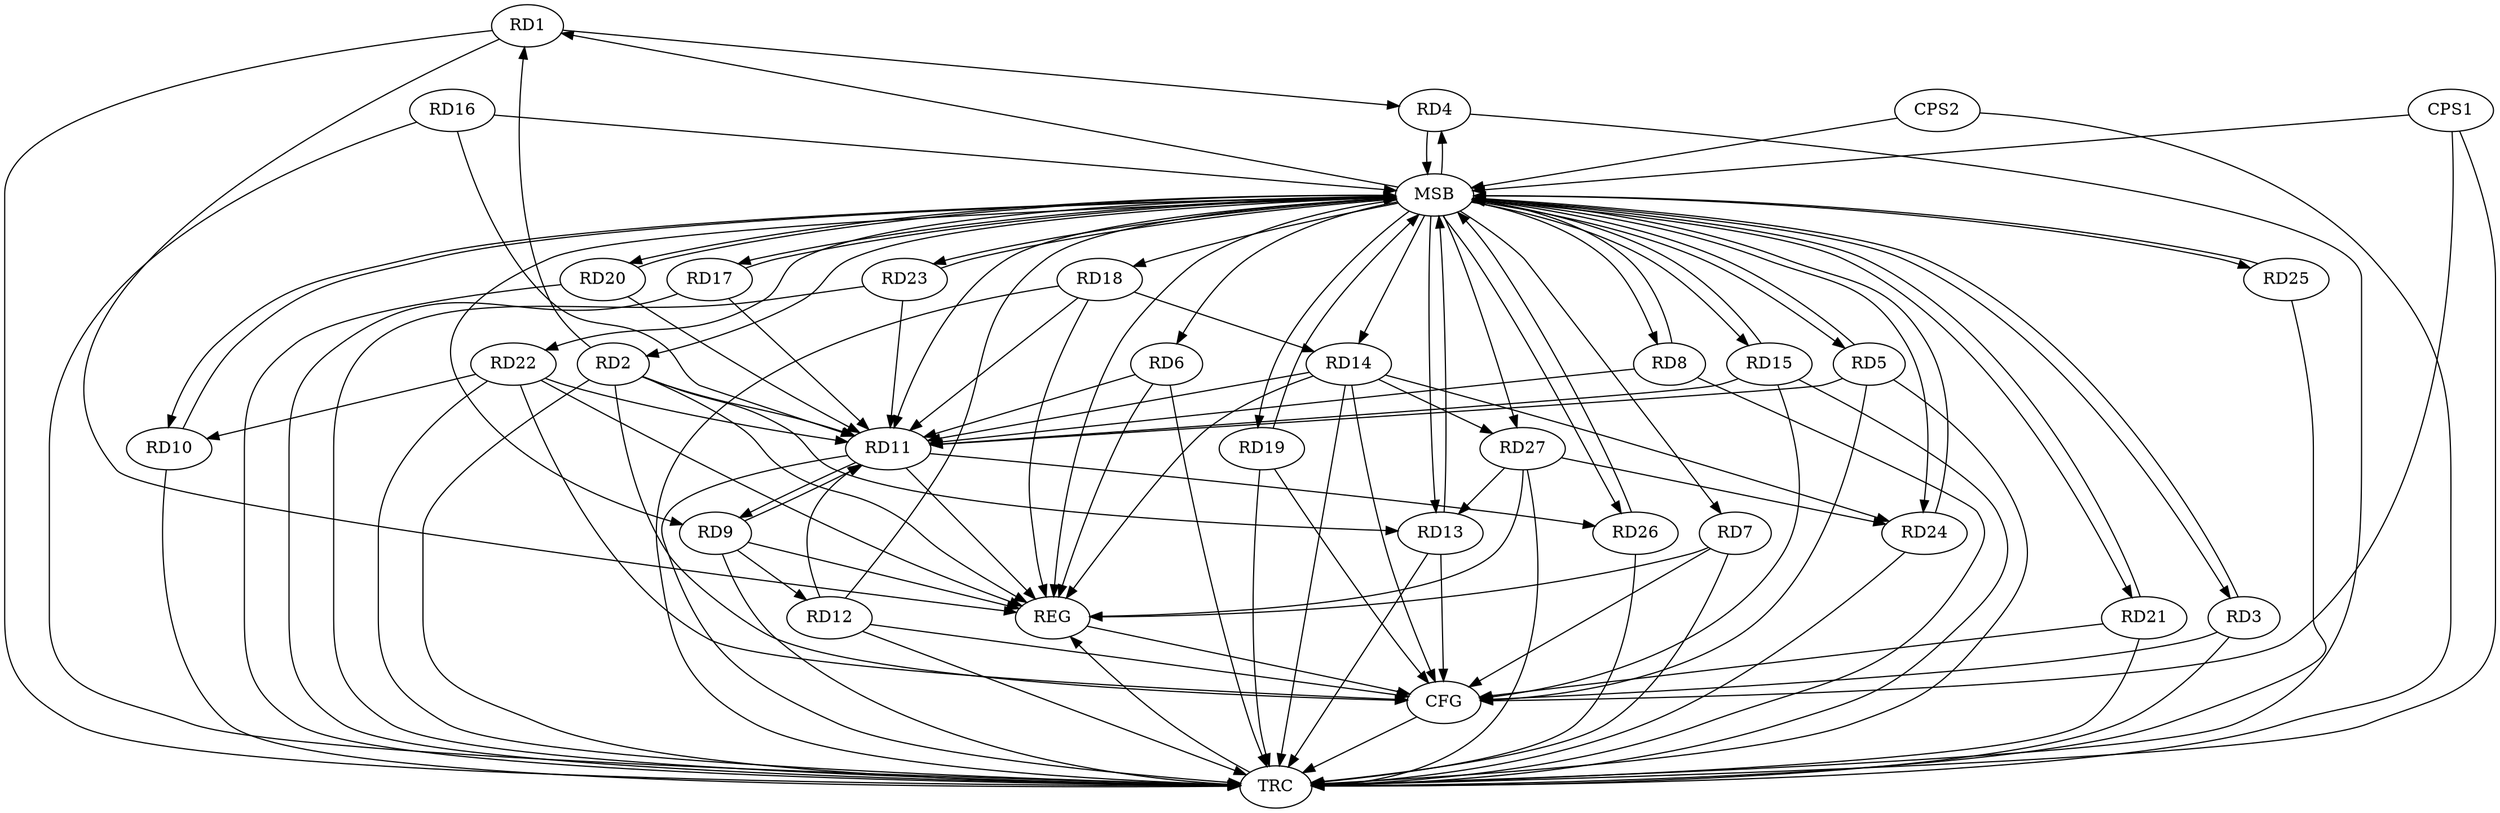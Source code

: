 strict digraph G {
  RD1 [ label="RD1" ];
  RD2 [ label="RD2" ];
  RD3 [ label="RD3" ];
  RD4 [ label="RD4" ];
  RD5 [ label="RD5" ];
  RD6 [ label="RD6" ];
  RD7 [ label="RD7" ];
  RD8 [ label="RD8" ];
  RD9 [ label="RD9" ];
  RD10 [ label="RD10" ];
  RD11 [ label="RD11" ];
  RD12 [ label="RD12" ];
  RD13 [ label="RD13" ];
  RD14 [ label="RD14" ];
  RD15 [ label="RD15" ];
  RD16 [ label="RD16" ];
  RD17 [ label="RD17" ];
  RD18 [ label="RD18" ];
  RD19 [ label="RD19" ];
  RD20 [ label="RD20" ];
  RD21 [ label="RD21" ];
  RD22 [ label="RD22" ];
  RD23 [ label="RD23" ];
  RD24 [ label="RD24" ];
  RD25 [ label="RD25" ];
  RD26 [ label="RD26" ];
  RD27 [ label="RD27" ];
  CPS1 [ label="CPS1" ];
  CPS2 [ label="CPS2" ];
  REG [ label="REG" ];
  MSB [ label="MSB" ];
  CFG [ label="CFG" ];
  TRC [ label="TRC" ];
  RD2 -> RD1;
  RD1 -> RD4;
  RD2 -> RD13;
  RD9 -> RD11;
  RD11 -> RD9;
  RD9 -> RD12;
  RD22 -> RD10;
  RD14 -> RD11;
  RD11 -> RD26;
  RD27 -> RD13;
  RD18 -> RD14;
  RD14 -> RD24;
  RD14 -> RD27;
  RD27 -> RD24;
  RD1 -> REG;
  RD2 -> REG;
  RD6 -> REG;
  RD7 -> REG;
  RD9 -> REG;
  RD11 -> REG;
  RD14 -> REG;
  RD18 -> REG;
  RD22 -> REG;
  RD27 -> REG;
  RD3 -> MSB;
  MSB -> RD8;
  MSB -> REG;
  RD4 -> MSB;
  MSB -> RD27;
  RD5 -> MSB;
  MSB -> RD2;
  MSB -> RD22;
  RD8 -> MSB;
  MSB -> RD20;
  MSB -> RD23;
  RD10 -> MSB;
  MSB -> RD17;
  MSB -> RD19;
  MSB -> RD24;
  RD12 -> MSB;
  MSB -> RD5;
  MSB -> RD26;
  RD13 -> MSB;
  MSB -> RD4;
  RD15 -> MSB;
  MSB -> RD7;
  RD16 -> MSB;
  MSB -> RD13;
  MSB -> RD18;
  RD17 -> MSB;
  MSB -> RD11;
  RD19 -> MSB;
  MSB -> RD9;
  MSB -> RD25;
  RD20 -> MSB;
  MSB -> RD3;
  MSB -> RD15;
  RD21 -> MSB;
  RD23 -> MSB;
  MSB -> RD1;
  MSB -> RD10;
  MSB -> RD21;
  RD24 -> MSB;
  MSB -> RD14;
  RD25 -> MSB;
  RD26 -> MSB;
  MSB -> RD6;
  CPS1 -> MSB;
  CPS2 -> MSB;
  RD3 -> CFG;
  RD2 -> CFG;
  RD5 -> CFG;
  RD15 -> CFG;
  RD19 -> CFG;
  RD14 -> CFG;
  RD7 -> CFG;
  RD12 -> CFG;
  CPS1 -> CFG;
  RD21 -> CFG;
  RD22 -> CFG;
  RD13 -> CFG;
  REG -> CFG;
  RD1 -> TRC;
  RD2 -> TRC;
  RD3 -> TRC;
  RD4 -> TRC;
  RD5 -> TRC;
  RD6 -> TRC;
  RD7 -> TRC;
  RD8 -> TRC;
  RD9 -> TRC;
  RD10 -> TRC;
  RD11 -> TRC;
  RD12 -> TRC;
  RD13 -> TRC;
  RD14 -> TRC;
  RD15 -> TRC;
  RD16 -> TRC;
  RD17 -> TRC;
  RD18 -> TRC;
  RD19 -> TRC;
  RD20 -> TRC;
  RD21 -> TRC;
  RD22 -> TRC;
  RD23 -> TRC;
  RD24 -> TRC;
  RD25 -> TRC;
  RD26 -> TRC;
  RD27 -> TRC;
  CPS1 -> TRC;
  CPS2 -> TRC;
  CFG -> TRC;
  TRC -> REG;
  RD16 -> RD11;
  RD12 -> RD11;
  RD17 -> RD11;
  RD15 -> RD11;
  RD18 -> RD11;
  RD20 -> RD11;
  RD2 -> RD11;
  RD6 -> RD11;
  RD23 -> RD11;
  RD5 -> RD11;
  RD8 -> RD11;
  RD22 -> RD11;
}
